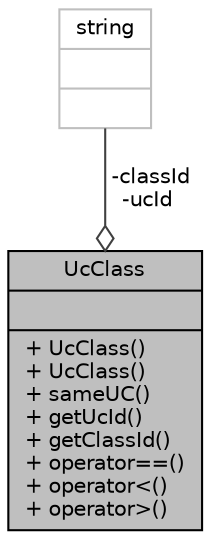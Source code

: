 digraph "UcClass"
{
 // LATEX_PDF_SIZE
  bgcolor="transparent";
  edge [fontname="Helvetica",fontsize="10",labelfontname="Helvetica",labelfontsize="10"];
  node [fontname="Helvetica",fontsize="10",shape=record];
  Node1 [label="{UcClass\n||+ UcClass()\l+ UcClass()\l+ sameUC()\l+ getUcId()\l+ getClassId()\l+ operator==()\l+ operator\<()\l+ operator\>()\l}",height=0.2,width=0.4,color="black", fillcolor="grey75", style="filled", fontcolor="black",tooltip="Class to store the information about a given class in a UC."];
  Node2 -> Node1 [color="grey25",fontsize="10",style="solid",label=" -classId\n-ucId" ,arrowhead="odiamond",fontname="Helvetica"];
  Node2 [label="{string\n||}",height=0.2,width=0.4,color="grey75",tooltip=" "];
}
